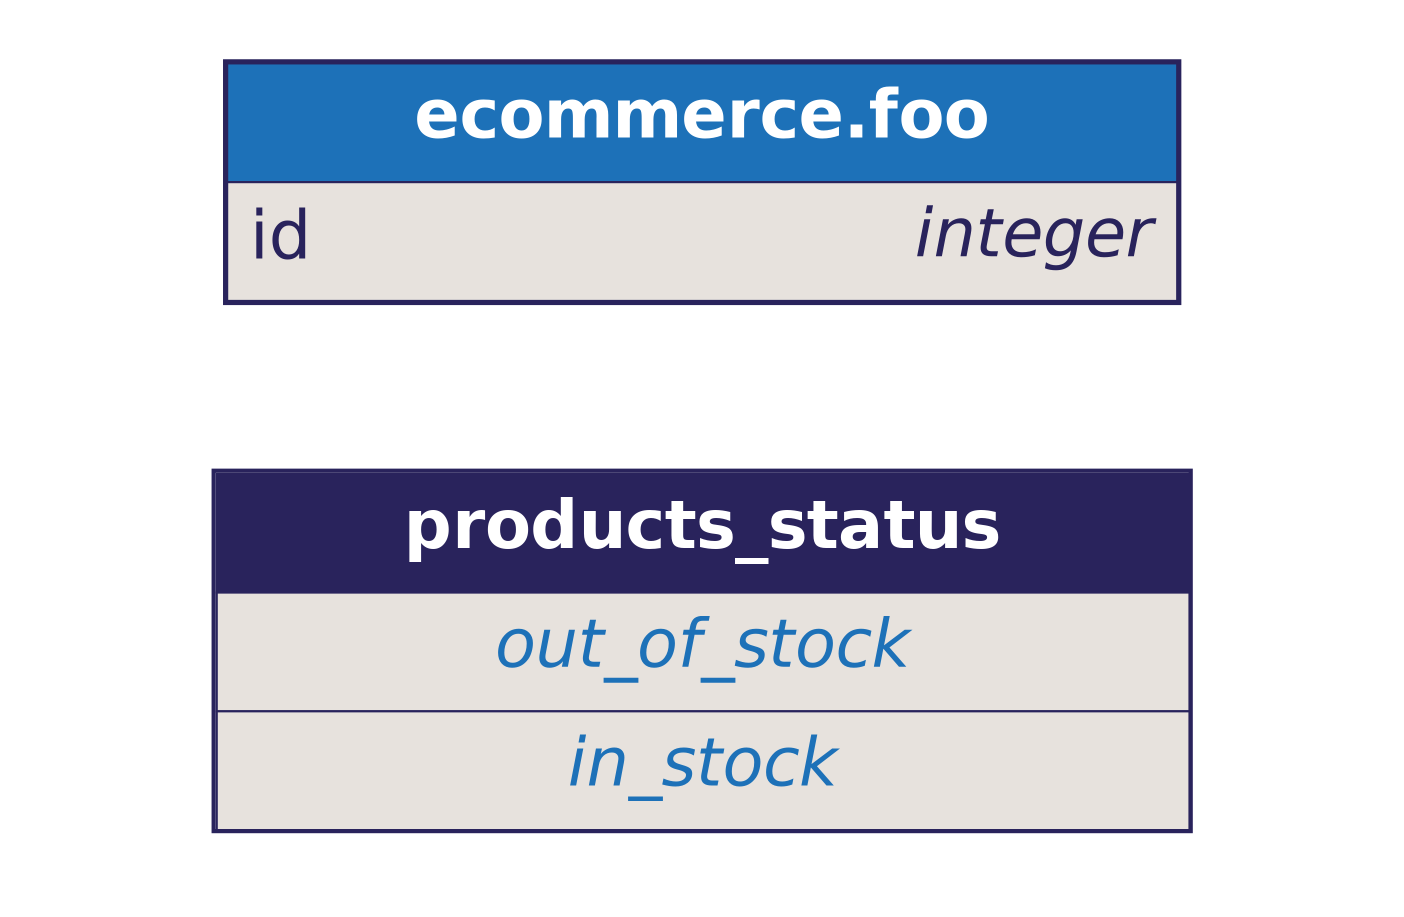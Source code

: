 digraph dbml {
      rankdir=LR;
      graph [fontname="helvetica", fontsize=32, fontcolor="#29235c", bgcolor="transparent"];
      node [penwidth=0, margin=0, fontname="helvetica", fontsize=32, fontcolor="#29235c"];
      edge [fontname="helvetica", fontsize=32, fontcolor="#29235c", color="#29235c"];

      "products_status" [id=products_status;label=<<TABLE BORDER="2" COLOR="#29235c" CELLBORDER="1" CELLSPACING="0" CELLPADDING="10">
    <TR><TD PORT="f0" BGCOLOR="#29235c"><FONT COLOR="#ffffff"><B>       products_status       </B></FONT></TD></TR>
    <TR><TD PORT="f0" BGCOLOR="#e7e2dd"><FONT COLOR="#1d71b8"><I>    out_of_stock    </I></FONT></TD></TR>
<TR><TD PORT="f1" BGCOLOR="#e7e2dd"><FONT COLOR="#1d71b8"><I>    in_stock    </I></FONT></TD></TR>
    </TABLE>>];
      
      "ecommerce.foo" [id="ecommerce.foo";label=<<TABLE BORDER="2" COLOR="#29235c" CELLBORDER="1" CELLSPACING="0" CELLPADDING="10">
      <TR><TD PORT="f0" BGCOLOR="#1d71b8"><FONT COLOR="#ffffff"><B>       ecommerce.foo       </B></FONT></TD></TR>
<TR><TD ALIGN="LEFT" PORT="f1" BGCOLOR="#e7e2dd">
      <TABLE CELLPADDING="0" CELLSPACING="0" BORDER="0">
        <TR>
          <TD ALIGN="LEFT">id    </TD>
          <TD ALIGN="RIGHT"><FONT><I>integer</I></FONT></TD>
        </TR>
      </TABLE>
    </TD></TR>
    </TABLE>>];
      
      
    }
